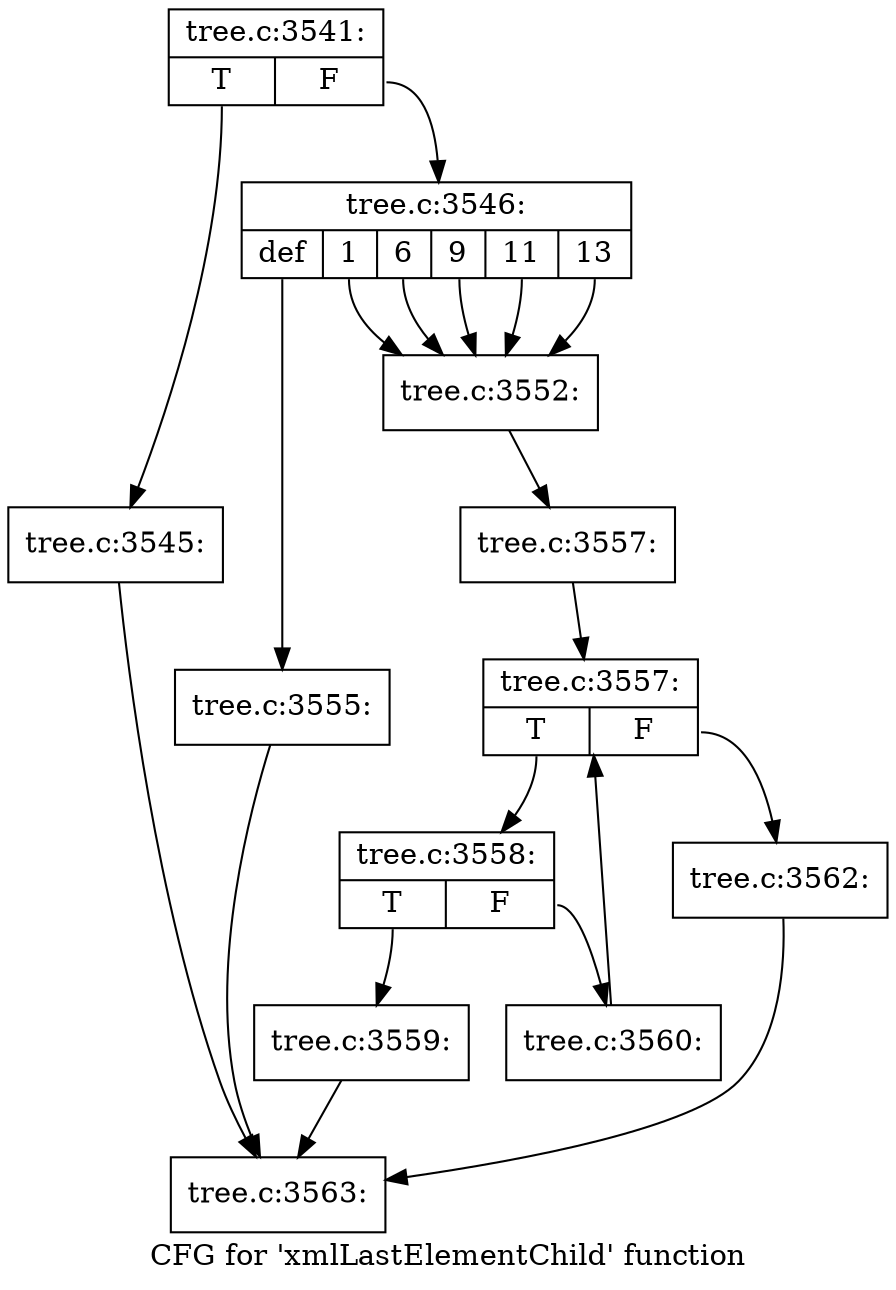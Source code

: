 digraph "CFG for 'xmlLastElementChild' function" {
	label="CFG for 'xmlLastElementChild' function";

	Node0x44478e0 [shape=record,label="{tree.c:3541:|{<s0>T|<s1>F}}"];
	Node0x44478e0:s0 -> Node0x443f0d0;
	Node0x44478e0:s1 -> Node0x443f120;
	Node0x443f0d0 [shape=record,label="{tree.c:3545:}"];
	Node0x443f0d0 -> Node0x4445530;
	Node0x443f120 [shape=record,label="{tree.c:3546:|{<s0>def|<s1>1|<s2>6|<s3>9|<s4>11|<s5>13}}"];
	Node0x443f120:s0 -> Node0x44460b0;
	Node0x443f120:s1 -> Node0x44463f0;
	Node0x443f120:s2 -> Node0x44463f0;
	Node0x443f120:s3 -> Node0x44463f0;
	Node0x443f120:s4 -> Node0x44463f0;
	Node0x443f120:s5 -> Node0x44463f0;
	Node0x44463f0 [shape=record,label="{tree.c:3552:}"];
	Node0x44463f0 -> Node0x4445ea0;
	Node0x44460b0 [shape=record,label="{tree.c:3555:}"];
	Node0x44460b0 -> Node0x4445530;
	Node0x4445ea0 [shape=record,label="{tree.c:3557:}"];
	Node0x4445ea0 -> Node0x4446940;
	Node0x4446940 [shape=record,label="{tree.c:3557:|{<s0>T|<s1>F}}"];
	Node0x4446940:s0 -> Node0x4446d30;
	Node0x4446940:s1 -> Node0x4446b60;
	Node0x4446d30 [shape=record,label="{tree.c:3558:|{<s0>T|<s1>F}}"];
	Node0x4446d30:s0 -> Node0x4446ef0;
	Node0x4446d30:s1 -> Node0x4446f40;
	Node0x4446ef0 [shape=record,label="{tree.c:3559:}"];
	Node0x4446ef0 -> Node0x4445530;
	Node0x4446f40 [shape=record,label="{tree.c:3560:}"];
	Node0x4446f40 -> Node0x4446940;
	Node0x4446b60 [shape=record,label="{tree.c:3562:}"];
	Node0x4446b60 -> Node0x4445530;
	Node0x4445530 [shape=record,label="{tree.c:3563:}"];
}

